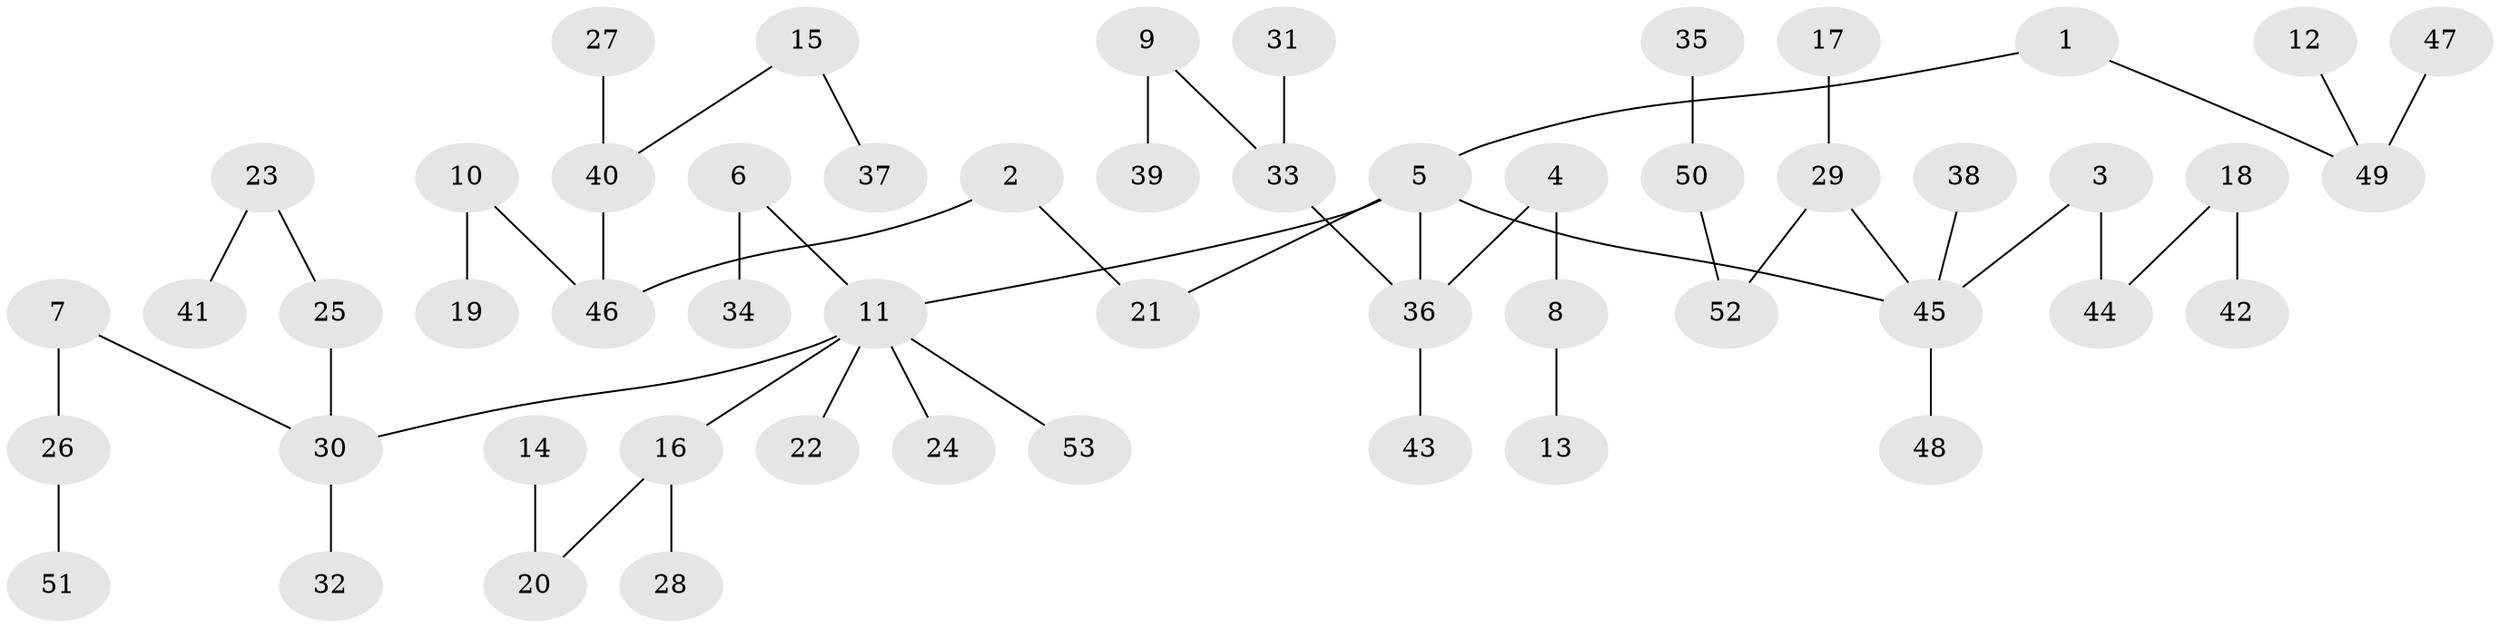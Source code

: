 // original degree distribution, {6: 0.02830188679245283, 2: 0.33962264150943394, 9: 0.009433962264150943, 7: 0.009433962264150943, 1: 0.46226415094339623, 4: 0.04716981132075472, 3: 0.09433962264150944, 5: 0.009433962264150943}
// Generated by graph-tools (version 1.1) at 2025/02/03/09/25 03:02:21]
// undirected, 53 vertices, 52 edges
graph export_dot {
graph [start="1"]
  node [color=gray90,style=filled];
  1;
  2;
  3;
  4;
  5;
  6;
  7;
  8;
  9;
  10;
  11;
  12;
  13;
  14;
  15;
  16;
  17;
  18;
  19;
  20;
  21;
  22;
  23;
  24;
  25;
  26;
  27;
  28;
  29;
  30;
  31;
  32;
  33;
  34;
  35;
  36;
  37;
  38;
  39;
  40;
  41;
  42;
  43;
  44;
  45;
  46;
  47;
  48;
  49;
  50;
  51;
  52;
  53;
  1 -- 5 [weight=1.0];
  1 -- 49 [weight=1.0];
  2 -- 21 [weight=1.0];
  2 -- 46 [weight=1.0];
  3 -- 44 [weight=1.0];
  3 -- 45 [weight=1.0];
  4 -- 8 [weight=1.0];
  4 -- 36 [weight=1.0];
  5 -- 11 [weight=1.0];
  5 -- 21 [weight=1.0];
  5 -- 36 [weight=1.0];
  5 -- 45 [weight=1.0];
  6 -- 11 [weight=1.0];
  6 -- 34 [weight=1.0];
  7 -- 26 [weight=1.0];
  7 -- 30 [weight=1.0];
  8 -- 13 [weight=1.0];
  9 -- 33 [weight=1.0];
  9 -- 39 [weight=1.0];
  10 -- 19 [weight=1.0];
  10 -- 46 [weight=1.0];
  11 -- 16 [weight=1.0];
  11 -- 22 [weight=1.0];
  11 -- 24 [weight=1.0];
  11 -- 30 [weight=1.0];
  11 -- 53 [weight=1.0];
  12 -- 49 [weight=1.0];
  14 -- 20 [weight=1.0];
  15 -- 37 [weight=1.0];
  15 -- 40 [weight=1.0];
  16 -- 20 [weight=1.0];
  16 -- 28 [weight=1.0];
  17 -- 29 [weight=1.0];
  18 -- 42 [weight=1.0];
  18 -- 44 [weight=1.0];
  23 -- 25 [weight=1.0];
  23 -- 41 [weight=1.0];
  25 -- 30 [weight=1.0];
  26 -- 51 [weight=1.0];
  27 -- 40 [weight=1.0];
  29 -- 45 [weight=1.0];
  29 -- 52 [weight=1.0];
  30 -- 32 [weight=1.0];
  31 -- 33 [weight=1.0];
  33 -- 36 [weight=1.0];
  35 -- 50 [weight=1.0];
  36 -- 43 [weight=1.0];
  38 -- 45 [weight=1.0];
  40 -- 46 [weight=1.0];
  45 -- 48 [weight=1.0];
  47 -- 49 [weight=1.0];
  50 -- 52 [weight=1.0];
}
